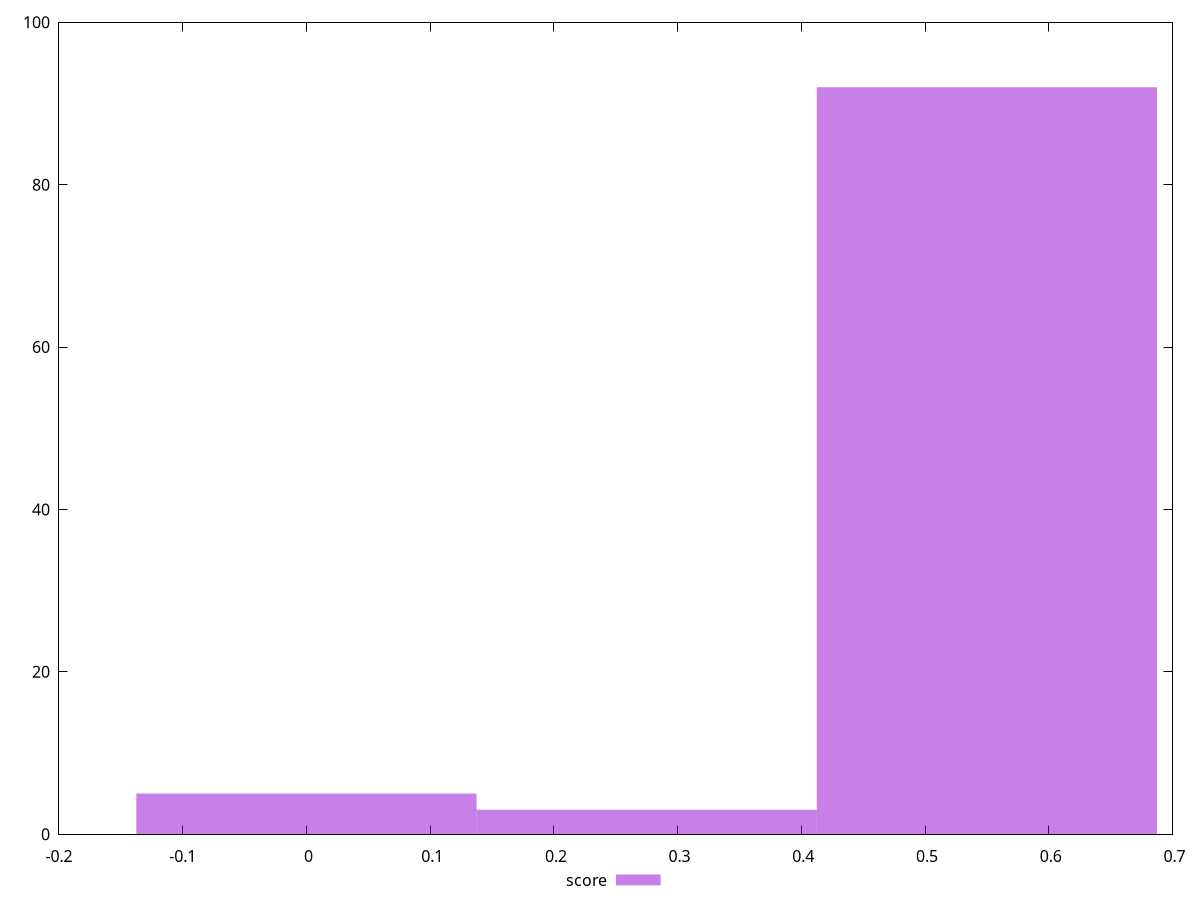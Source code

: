 reset
set terminal svg size 640, 490 enhanced background rgb 'white'
set output "reprap/cumulative-layout-shift/samples/pages+cached+noexternal+nocss/score/histogram.svg"

$score <<EOF
0.5499838662338603 92
0.27499193311693015 3
0 5
EOF

set key outside below
set boxwidth 0.27499193311693015
set yrange [0:100]
set style fill transparent solid 0.5 noborder

plot \
  $score title "score" with boxes, \


reset